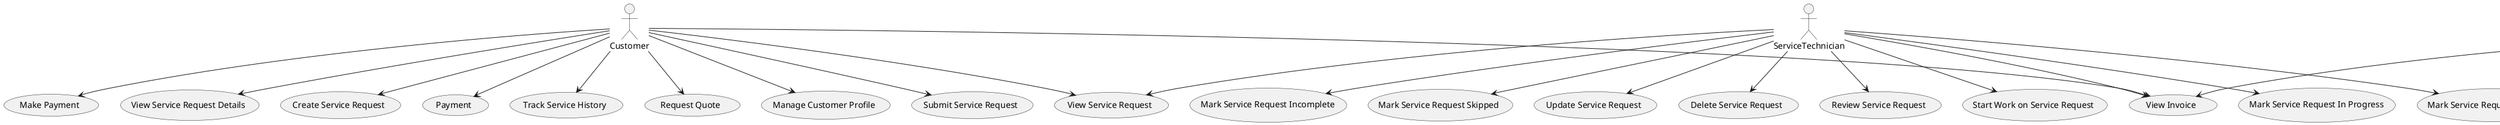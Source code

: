 @startuml

actor Customer
actor ServiceTechnician
actor Admin

usecase "Create Service Request" as CreateServiceRequest
usecase "Assign Technician" as AssignTechnician
usecase "Generate Invoice" as GenerateInvoice
usecase "View Invoice" as ViewInvoice
usecase "Payment" as Payment
usecase "View Service Request" as ViewServiceRequest
usecase "Update Service Request" as UpdateServiceRequest
usecase "Delete Service Request" as DeleteServiceRequest
usecase "Review Service Request" as ReviewServiceRequest
usecase "Escalate Service Request" as EscalateServiceRequest
usecase "Handle Parts" as HandleParts
usecase "Generate Repair Log" as GenerateRepairLog
usecase "Track Service History" as TrackServiceHistory
usecase "Request Quote" as RequestQuote
usecase "Approve Quote" as ApproveQuote
usecase "Track Parts Inventory" as TrackPartsInventory
usecase "Manage Customer Profile" as ManageCustomerProfile
usecase "Manage Technician Schedule" as ManageTechnicianSchedule
usecase "Submit Service Request" as SubmitServiceRequest
usecase "Start Work on Service Request" as StartWork
usecase "Mark Service Request In Progress" as MarkInProgress
usecase "Mark Service Request Complete" as MarkComplete
usecase "Mark Service Request Incomplete" as MarkIncomplete
usecase "Mark Service Request Skipped" as MarkSkipped
usecase "Make Payment" as MakePayment
usecase "View Service Request Details" as ViewServiceRequestDetails

Customer --> (CreateServiceRequest)
Admin --> (AssignTechnician)
Admin --> (GenerateInvoice)
Admin --> (ViewInvoice)
ServiceTechnician --> (ViewInvoice)
Customer --> (ViewInvoice)
Customer --> (Payment)
Customer --> (ViewServiceRequest)
ServiceTechnician --> (ViewServiceRequest)
ServiceTechnician --> (UpdateServiceRequest)
ServiceTechnician --> (DeleteServiceRequest)
ServiceTechnician --> (ReviewServiceRequest)
Admin --> (EscalateServiceRequest)
Admin --> (HandleParts)
Admin --> (GenerateRepairLog)
Customer --> (TrackServiceHistory)
Customer --> (RequestQuote)
Admin --> (ApproveQuote)
Admin --> (TrackPartsInventory)
Customer --> (ManageCustomerProfile)
Admin --> (ManageTechnicianSchedule)
Customer --> (SubmitServiceRequest)
ServiceTechnician --> (StartWork)
ServiceTechnician --> (MarkInProgress)
ServiceTechnician --> (MarkComplete)
ServiceTechnician --> (MarkIncomplete)
ServiceTechnician --> (MarkSkipped)
Customer --> (MakePayment)
Customer --> (ViewServiceRequestDetails)

@enduml
